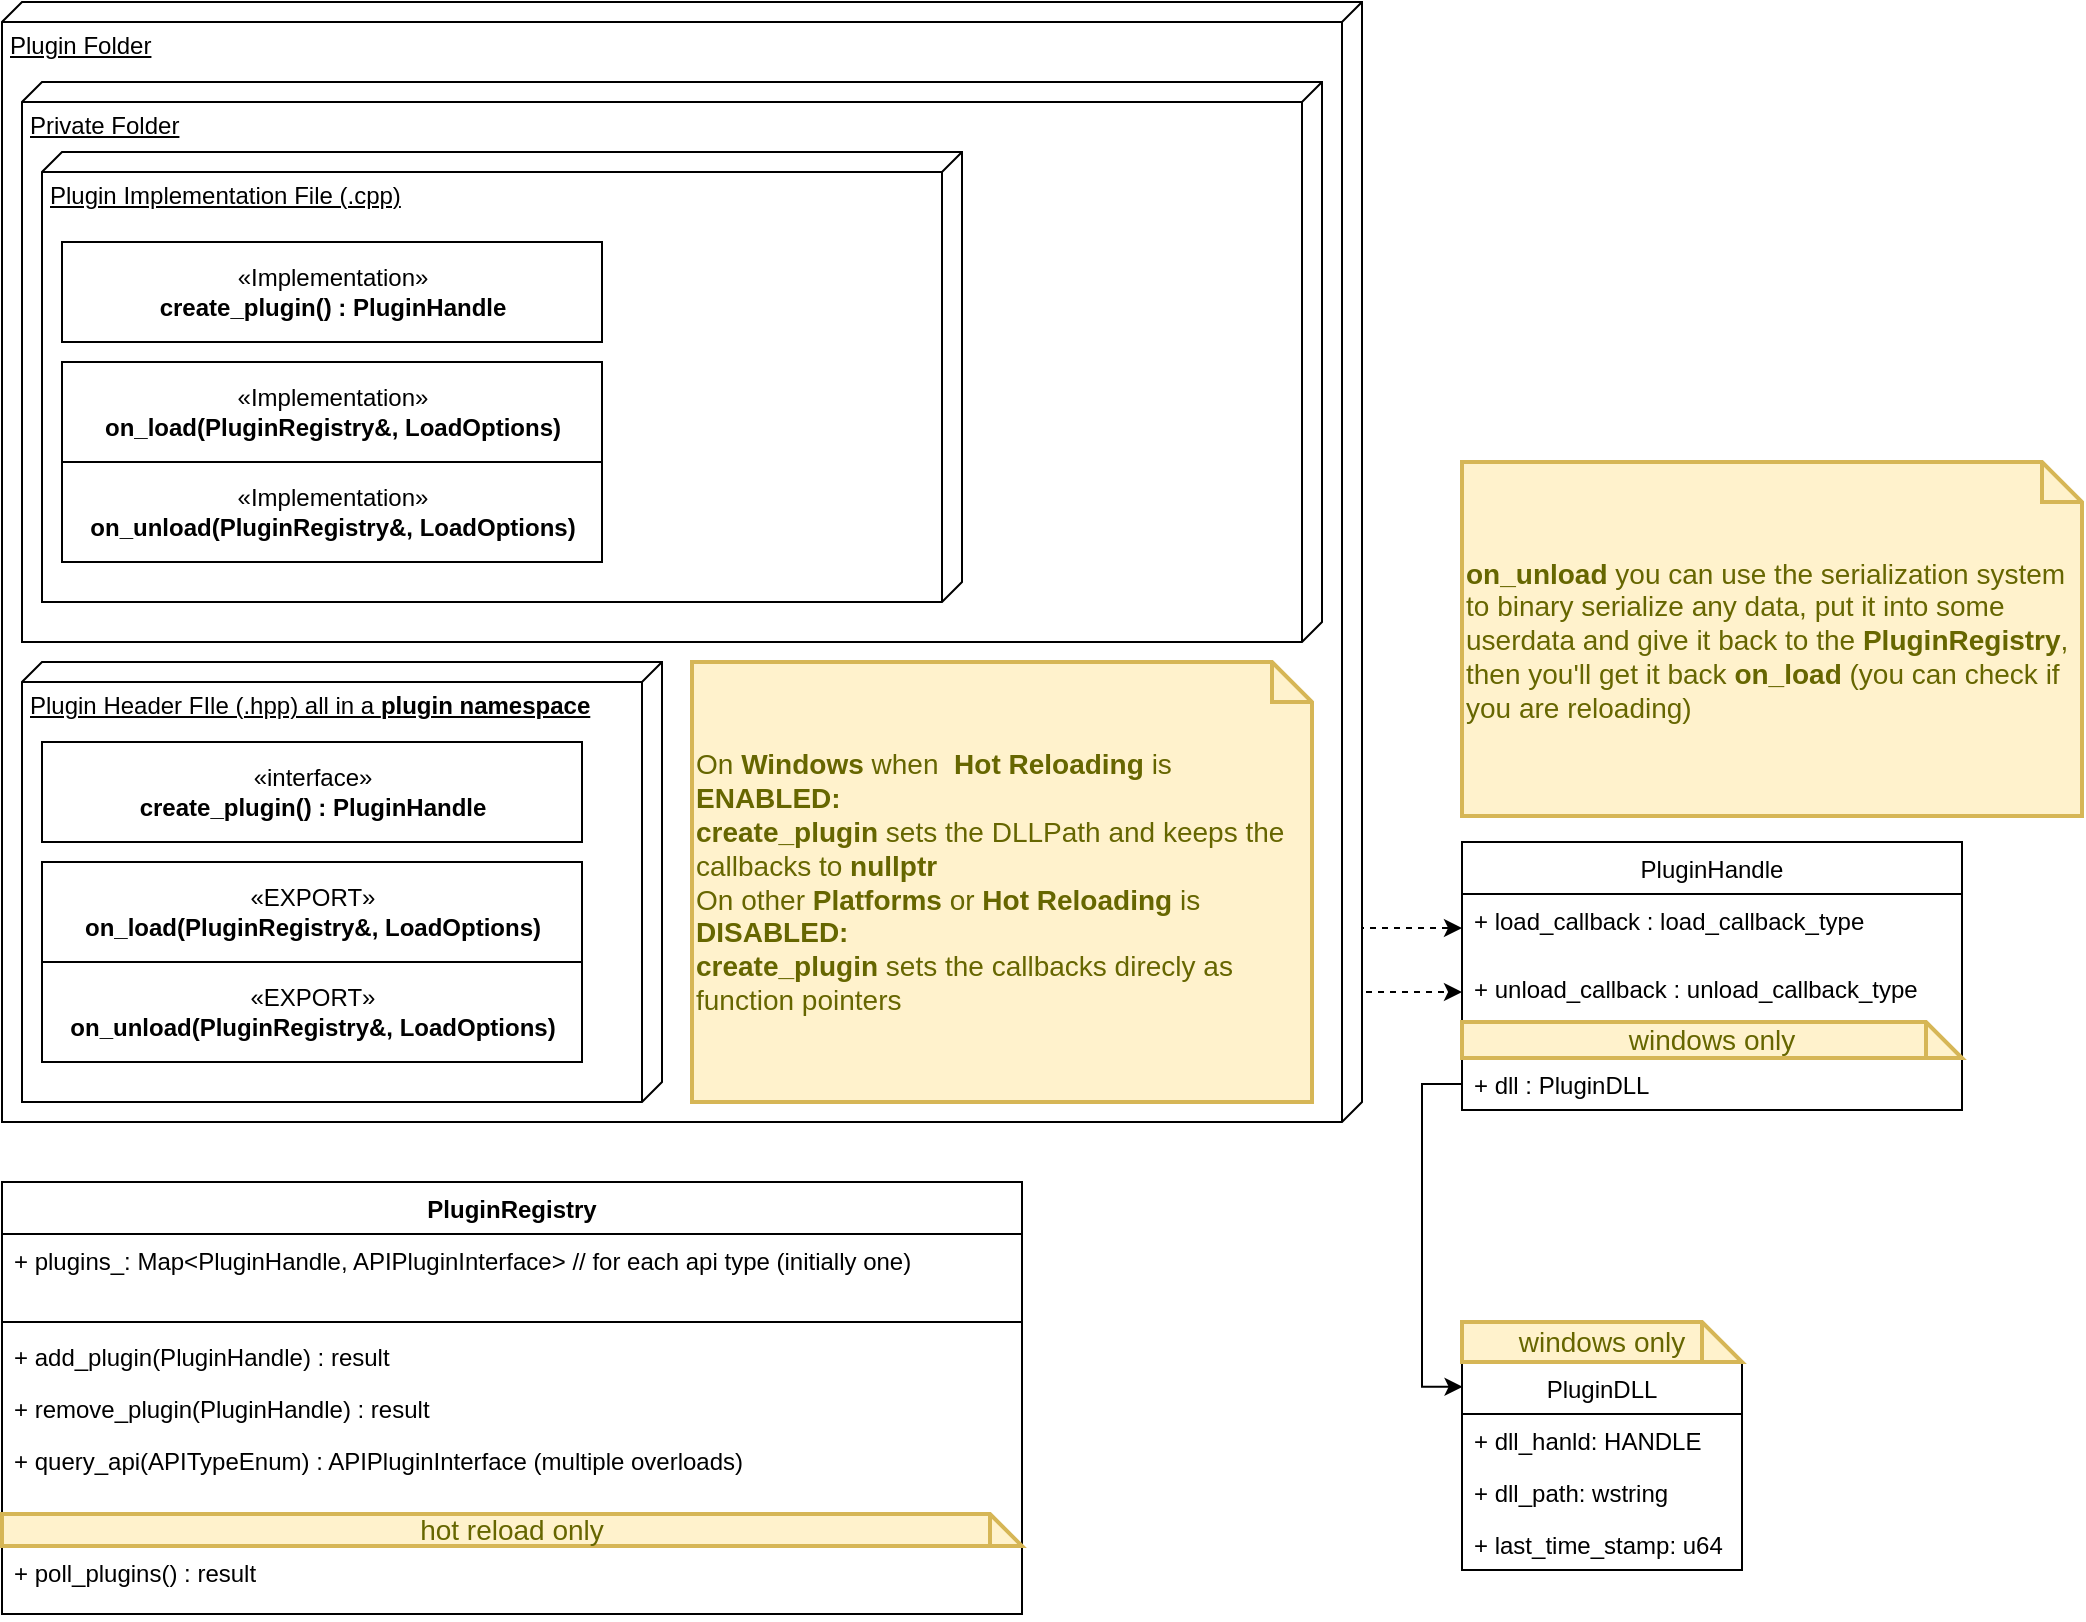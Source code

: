 <mxfile version="13.9.2" type="github">
  <diagram name="Page-1" id="5f0bae14-7c28-e335-631c-24af17079c00">
    <mxGraphModel dx="2370" dy="1272" grid="1" gridSize="10" guides="1" tooltips="1" connect="1" arrows="1" fold="1" page="1" pageScale="1" pageWidth="1100" pageHeight="850" background="#ffffff" math="0" shadow="0">
      <root>
        <mxCell id="0" />
        <mxCell id="1" parent="0" />
        <mxCell id="mCeQU3a0SMr_kupnbloG-49" style="edgeStyle=orthogonalEdgeStyle;rounded=0;orthogonalLoop=1;jettySize=auto;html=1;dashed=1;exitX=1;exitY=0.5;exitDx=0;exitDy=0;" edge="1" parent="1" source="mCeQU3a0SMr_kupnbloG-75" target="mCeQU3a0SMr_kupnbloG-43">
          <mxGeometry relative="1" as="geometry" />
        </mxCell>
        <mxCell id="mCeQU3a0SMr_kupnbloG-50" style="edgeStyle=orthogonalEdgeStyle;rounded=0;orthogonalLoop=1;jettySize=auto;html=1;exitX=1;exitY=0.5;exitDx=0;exitDy=0;entryX=0;entryY=0.5;entryDx=0;entryDy=0;dashed=1;" edge="1" parent="1" source="mCeQU3a0SMr_kupnbloG-76" target="mCeQU3a0SMr_kupnbloG-44">
          <mxGeometry relative="1" as="geometry" />
        </mxCell>
        <mxCell id="mCeQU3a0SMr_kupnbloG-6" value="PluginRegistry&#xa;" style="swimlane;fontStyle=1;align=center;verticalAlign=top;childLayout=stackLayout;horizontal=1;startSize=26;horizontalStack=0;resizeParent=1;resizeParentMax=0;resizeLast=0;collapsible=1;marginBottom=0;strokeColor=#000000;fillColor=#ffffff;" vertex="1" parent="1">
          <mxGeometry x="10" y="590" width="510" height="216" as="geometry" />
        </mxCell>
        <mxCell id="mCeQU3a0SMr_kupnbloG-7" value="+ plugins_: Map&lt;PluginHandle, APIPluginInterface&gt; // for each api type (initially one)" style="text;strokeColor=none;fillColor=none;align=left;verticalAlign=top;spacingLeft=4;spacingRight=4;overflow=hidden;rotatable=0;points=[[0,0.5],[1,0.5]];portConstraint=eastwest;" vertex="1" parent="mCeQU3a0SMr_kupnbloG-6">
          <mxGeometry y="26" width="510" height="34" as="geometry" />
        </mxCell>
        <mxCell id="mCeQU3a0SMr_kupnbloG-56" value="&#xa;" style="text;strokeColor=none;fillColor=none;align=left;verticalAlign=top;spacingLeft=4;spacingRight=4;overflow=hidden;rotatable=0;points=[[0,0.5],[1,0.5]];portConstraint=eastwest;" vertex="1" parent="mCeQU3a0SMr_kupnbloG-6">
          <mxGeometry y="60" width="510" height="6" as="geometry" />
        </mxCell>
        <mxCell id="mCeQU3a0SMr_kupnbloG-8" value="" style="line;strokeWidth=1;fillColor=none;align=left;verticalAlign=middle;spacingTop=-1;spacingLeft=3;spacingRight=3;rotatable=0;labelPosition=right;points=[];portConstraint=eastwest;" vertex="1" parent="mCeQU3a0SMr_kupnbloG-6">
          <mxGeometry y="66" width="510" height="8" as="geometry" />
        </mxCell>
        <mxCell id="mCeQU3a0SMr_kupnbloG-37" value="+ add_plugin(PluginHandle) : result" style="text;strokeColor=none;fillColor=none;align=left;verticalAlign=top;spacingLeft=4;spacingRight=4;overflow=hidden;rotatable=0;points=[[0,0.5],[1,0.5]];portConstraint=eastwest;" vertex="1" parent="mCeQU3a0SMr_kupnbloG-6">
          <mxGeometry y="74" width="510" height="26" as="geometry" />
        </mxCell>
        <mxCell id="mCeQU3a0SMr_kupnbloG-38" value="+ remove_plugin(PluginHandle) : result" style="text;strokeColor=none;fillColor=none;align=left;verticalAlign=top;spacingLeft=4;spacingRight=4;overflow=hidden;rotatable=0;points=[[0,0.5],[1,0.5]];portConstraint=eastwest;" vertex="1" parent="mCeQU3a0SMr_kupnbloG-6">
          <mxGeometry y="100" width="510" height="26" as="geometry" />
        </mxCell>
        <mxCell id="mCeQU3a0SMr_kupnbloG-57" value="+ query_api(APITypeEnum) : APIPluginInterface (multiple overloads)" style="text;strokeColor=none;fillColor=none;align=left;verticalAlign=top;spacingLeft=4;spacingRight=4;overflow=hidden;rotatable=0;points=[[0,0.5],[1,0.5]];portConstraint=eastwest;" vertex="1" parent="mCeQU3a0SMr_kupnbloG-6">
          <mxGeometry y="126" width="510" height="26" as="geometry" />
        </mxCell>
        <mxCell id="mCeQU3a0SMr_kupnbloG-9" value="&#xa;&#xa;" style="text;strokeColor=none;fillColor=none;align=left;verticalAlign=top;spacingLeft=4;spacingRight=4;overflow=hidden;rotatable=0;points=[[0,0.5],[1,0.5]];portConstraint=eastwest;" vertex="1" parent="mCeQU3a0SMr_kupnbloG-6">
          <mxGeometry y="152" width="510" height="14" as="geometry" />
        </mxCell>
        <mxCell id="mCeQU3a0SMr_kupnbloG-20" value="hot reload only" style="shape=note;strokeWidth=2;fontSize=14;size=20;whiteSpace=wrap;html=1;fillColor=#fff2cc;strokeColor=#d6b656;fontColor=#666600;" vertex="1" parent="mCeQU3a0SMr_kupnbloG-6">
          <mxGeometry y="166" width="510" height="16" as="geometry" />
        </mxCell>
        <mxCell id="mCeQU3a0SMr_kupnbloG-21" value="+ poll_plugins() : result&#xa;" style="text;strokeColor=none;fillColor=none;align=left;verticalAlign=top;spacingLeft=4;spacingRight=4;overflow=hidden;rotatable=0;points=[[0,0.5],[1,0.5]];portConstraint=eastwest;" vertex="1" parent="mCeQU3a0SMr_kupnbloG-6">
          <mxGeometry y="182" width="510" height="34" as="geometry" />
        </mxCell>
        <mxCell id="mCeQU3a0SMr_kupnbloG-14" value="PluginDLL" style="swimlane;fontStyle=0;childLayout=stackLayout;horizontal=1;startSize=26;fillColor=none;horizontalStack=0;resizeParent=1;resizeParentMax=0;resizeLast=0;collapsible=1;marginBottom=0;strokeColor=#000000;" vertex="1" parent="1">
          <mxGeometry x="740" y="680" width="140" height="104" as="geometry" />
        </mxCell>
        <mxCell id="mCeQU3a0SMr_kupnbloG-15" value="+ dll_hanld: HANDLE&#xa;" style="text;strokeColor=none;fillColor=none;align=left;verticalAlign=top;spacingLeft=4;spacingRight=4;overflow=hidden;rotatable=0;points=[[0,0.5],[1,0.5]];portConstraint=eastwest;" vertex="1" parent="mCeQU3a0SMr_kupnbloG-14">
          <mxGeometry y="26" width="140" height="26" as="geometry" />
        </mxCell>
        <mxCell id="mCeQU3a0SMr_kupnbloG-16" value="+ dll_path: wstring" style="text;strokeColor=none;fillColor=none;align=left;verticalAlign=top;spacingLeft=4;spacingRight=4;overflow=hidden;rotatable=0;points=[[0,0.5],[1,0.5]];portConstraint=eastwest;" vertex="1" parent="mCeQU3a0SMr_kupnbloG-14">
          <mxGeometry y="52" width="140" height="26" as="geometry" />
        </mxCell>
        <mxCell id="mCeQU3a0SMr_kupnbloG-17" value="+ last_time_stamp: u64" style="text;strokeColor=none;fillColor=none;align=left;verticalAlign=top;spacingLeft=4;spacingRight=4;overflow=hidden;rotatable=0;points=[[0,0.5],[1,0.5]];portConstraint=eastwest;" vertex="1" parent="mCeQU3a0SMr_kupnbloG-14">
          <mxGeometry y="78" width="140" height="26" as="geometry" />
        </mxCell>
        <mxCell id="mCeQU3a0SMr_kupnbloG-18" value="&lt;div&gt;windows only&lt;br&gt;&lt;/div&gt;" style="shape=note;strokeWidth=2;fontSize=14;size=20;whiteSpace=wrap;html=1;fillColor=#fff2cc;strokeColor=#d6b656;fontColor=#666600;" vertex="1" parent="1">
          <mxGeometry x="740" y="660" width="140" height="20" as="geometry" />
        </mxCell>
        <mxCell id="mCeQU3a0SMr_kupnbloG-42" value="PluginHandle" style="swimlane;fontStyle=0;childLayout=stackLayout;horizontal=1;startSize=26;fillColor=none;horizontalStack=0;resizeParent=1;resizeParentMax=0;resizeLast=0;collapsible=1;marginBottom=0;strokeColor=#000000;" vertex="1" parent="1">
          <mxGeometry x="740" y="420" width="250" height="134" as="geometry" />
        </mxCell>
        <mxCell id="mCeQU3a0SMr_kupnbloG-43" value="+ load_callback : load_callback_type" style="text;strokeColor=none;fillColor=none;align=left;verticalAlign=top;spacingLeft=4;spacingRight=4;overflow=hidden;rotatable=0;points=[[0,0.5],[1,0.5]];portConstraint=eastwest;" vertex="1" parent="mCeQU3a0SMr_kupnbloG-42">
          <mxGeometry y="26" width="250" height="34" as="geometry" />
        </mxCell>
        <mxCell id="mCeQU3a0SMr_kupnbloG-44" value="+ unload_callback : unload_callback_type" style="text;strokeColor=none;fillColor=none;align=left;verticalAlign=top;spacingLeft=4;spacingRight=4;overflow=hidden;rotatable=0;points=[[0,0.5],[1,0.5]];portConstraint=eastwest;" vertex="1" parent="mCeQU3a0SMr_kupnbloG-42">
          <mxGeometry y="60" width="250" height="30" as="geometry" />
        </mxCell>
        <mxCell id="mCeQU3a0SMr_kupnbloG-46" value="&lt;div&gt;windows only&lt;br&gt;&lt;/div&gt;" style="shape=note;strokeWidth=2;fontSize=14;size=20;whiteSpace=wrap;html=1;fillColor=#fff2cc;strokeColor=#d6b656;fontColor=#666600;" vertex="1" parent="mCeQU3a0SMr_kupnbloG-42">
          <mxGeometry y="90" width="250" height="18" as="geometry" />
        </mxCell>
        <mxCell id="mCeQU3a0SMr_kupnbloG-45" value="+ dll : PluginDLL" style="text;strokeColor=none;fillColor=none;align=left;verticalAlign=top;spacingLeft=4;spacingRight=4;overflow=hidden;rotatable=0;points=[[0,0.5],[1,0.5]];portConstraint=eastwest;" vertex="1" parent="mCeQU3a0SMr_kupnbloG-42">
          <mxGeometry y="108" width="250" height="26" as="geometry" />
        </mxCell>
        <mxCell id="mCeQU3a0SMr_kupnbloG-54" style="edgeStyle=orthogonalEdgeStyle;rounded=0;orthogonalLoop=1;jettySize=auto;html=1;exitX=0;exitY=0.5;exitDx=0;exitDy=0;entryX=0.002;entryY=0.119;entryDx=0;entryDy=0;entryPerimeter=0;strokeColor=#000000;" edge="1" parent="1" source="mCeQU3a0SMr_kupnbloG-45" target="mCeQU3a0SMr_kupnbloG-14">
          <mxGeometry relative="1" as="geometry" />
        </mxCell>
        <mxCell id="mCeQU3a0SMr_kupnbloG-58" value="&lt;b&gt;on_unload &lt;/b&gt;you can use the serialization system to binary serialize any data, put it into some userdata and give it back to the &lt;b&gt;PluginRegistry&lt;/b&gt;, then you&#39;ll get it back &lt;b&gt;on_load&lt;/b&gt; (you can check if you are reloading)" style="shape=note;strokeWidth=2;fontSize=14;size=20;whiteSpace=wrap;html=1;fillColor=#fff2cc;strokeColor=#d6b656;fontColor=#666600;align=left;" vertex="1" parent="1">
          <mxGeometry x="740" y="230" width="310" height="177" as="geometry" />
        </mxCell>
        <mxCell id="mCeQU3a0SMr_kupnbloG-61" value="&lt;div&gt;Plugin Folder&lt;/div&gt;&lt;div&gt;&lt;br&gt;&lt;/div&gt;" style="verticalAlign=top;align=left;spacingTop=8;spacingLeft=2;spacingRight=12;shape=cube;size=10;direction=south;fontStyle=4;html=1;strokeColor=#000000;fillColor=#ffffff;" vertex="1" parent="1">
          <mxGeometry x="10" width="680" height="560" as="geometry" />
        </mxCell>
        <mxCell id="mCeQU3a0SMr_kupnbloG-68" value="&lt;div&gt;Plugin Header FIle (.hpp) all in a &lt;b&gt;plugin namespace&lt;/b&gt;&lt;br&gt;&lt;/div&gt;" style="verticalAlign=top;align=left;spacingTop=8;spacingLeft=2;spacingRight=12;shape=cube;size=10;direction=south;fontStyle=4;html=1;" vertex="1" parent="1">
          <mxGeometry x="20" y="330" width="320" height="220" as="geometry" />
        </mxCell>
        <mxCell id="mCeQU3a0SMr_kupnbloG-69" value="&lt;div&gt;Private Folder&lt;/div&gt;&lt;div&gt;&lt;br&gt;&lt;/div&gt;&lt;div&gt;&lt;br&gt;&lt;/div&gt;" style="verticalAlign=top;align=left;spacingTop=8;spacingLeft=2;spacingRight=12;shape=cube;size=10;direction=south;fontStyle=4;html=1;" vertex="1" parent="1">
          <mxGeometry x="20" y="40" width="650" height="280" as="geometry" />
        </mxCell>
        <mxCell id="mCeQU3a0SMr_kupnbloG-70" value="&lt;div&gt;Plugin Implementation File (.cpp)&lt;/div&gt;&lt;div&gt;&lt;br&gt;&lt;/div&gt;" style="verticalAlign=top;align=left;spacingTop=8;spacingLeft=2;spacingRight=12;shape=cube;size=10;direction=south;fontStyle=4;html=1;" vertex="1" parent="1">
          <mxGeometry x="30" y="75" width="460" height="225" as="geometry" />
        </mxCell>
        <mxCell id="mCeQU3a0SMr_kupnbloG-73" value="«interface»&lt;br&gt;&lt;div&gt;&lt;b&gt;create_plugin() : PluginHandle&lt;br&gt;&lt;/b&gt;&lt;/div&gt;" style="html=1;" vertex="1" parent="1">
          <mxGeometry x="30" y="370" width="270" height="50" as="geometry" />
        </mxCell>
        <mxCell id="mCeQU3a0SMr_kupnbloG-75" value="«EXPORT»&lt;br&gt;&lt;div&gt;&lt;b&gt;on_load(PluginRegistry&amp;amp;, LoadOptions)&lt;/b&gt;&lt;/div&gt;" style="html=1;" vertex="1" parent="1">
          <mxGeometry x="30" y="430" width="270" height="50" as="geometry" />
        </mxCell>
        <mxCell id="mCeQU3a0SMr_kupnbloG-76" value="«EXPORT»&lt;br&gt;&lt;div&gt;&lt;b&gt;on_unload(&lt;/b&gt;&lt;b&gt;PluginRegistry&amp;amp;, LoadOptions)&lt;/b&gt;&lt;/div&gt;" style="html=1;" vertex="1" parent="1">
          <mxGeometry x="30" y="480" width="270" height="50" as="geometry" />
        </mxCell>
        <mxCell id="mCeQU3a0SMr_kupnbloG-78" value="&lt;div&gt;«Implementation»&lt;/div&gt;&lt;div&gt;&lt;b&gt;create_plugin() : PluginHandle&lt;br&gt;&lt;/b&gt;&lt;/div&gt;" style="html=1;" vertex="1" parent="1">
          <mxGeometry x="40" y="120" width="270" height="50" as="geometry" />
        </mxCell>
        <mxCell id="mCeQU3a0SMr_kupnbloG-79" value="«Implementation»&lt;br&gt;&lt;div&gt;&lt;b&gt;on_load(PluginRegistry&amp;amp;, LoadOptions)&lt;/b&gt;&lt;/div&gt;" style="html=1;" vertex="1" parent="1">
          <mxGeometry x="40" y="180" width="270" height="50" as="geometry" />
        </mxCell>
        <mxCell id="mCeQU3a0SMr_kupnbloG-80" value="«Implementation»&lt;br&gt;&lt;div&gt;&lt;b&gt;on_unload(&lt;/b&gt;&lt;b&gt;PluginRegistry&amp;amp;, LoadOptions)&lt;/b&gt;&lt;/div&gt;" style="html=1;" vertex="1" parent="1">
          <mxGeometry x="40" y="230" width="270" height="50" as="geometry" />
        </mxCell>
        <mxCell id="mCeQU3a0SMr_kupnbloG-81" value="&lt;div&gt;On &lt;b&gt;Windows&lt;/b&gt; when&amp;nbsp; &lt;b&gt;Hot Reloading &lt;/b&gt;is &lt;b&gt;ENABLED:&lt;/b&gt;&lt;/div&gt;&lt;div&gt;&lt;b&gt;create_plugin&lt;/b&gt; sets the DLLPath and keeps the callbacks to &lt;b&gt;nullptr&lt;/b&gt;&lt;/div&gt;&lt;div&gt;On other &lt;b&gt;Platforms &lt;/b&gt;or&lt;b&gt; Hot Reloading &lt;/b&gt;is &lt;b&gt;DISABLED:&lt;/b&gt;&lt;/div&gt;&lt;div&gt;&lt;b&gt;create_plugin&lt;/b&gt; sets the callbacks direcly as function pointers&lt;br&gt;&lt;/div&gt;" style="shape=note;strokeWidth=2;fontSize=14;size=20;whiteSpace=wrap;html=1;fillColor=#fff2cc;strokeColor=#d6b656;fontColor=#666600;align=left;" vertex="1" parent="1">
          <mxGeometry x="355" y="330" width="310" height="220" as="geometry" />
        </mxCell>
      </root>
    </mxGraphModel>
  </diagram>
</mxfile>
